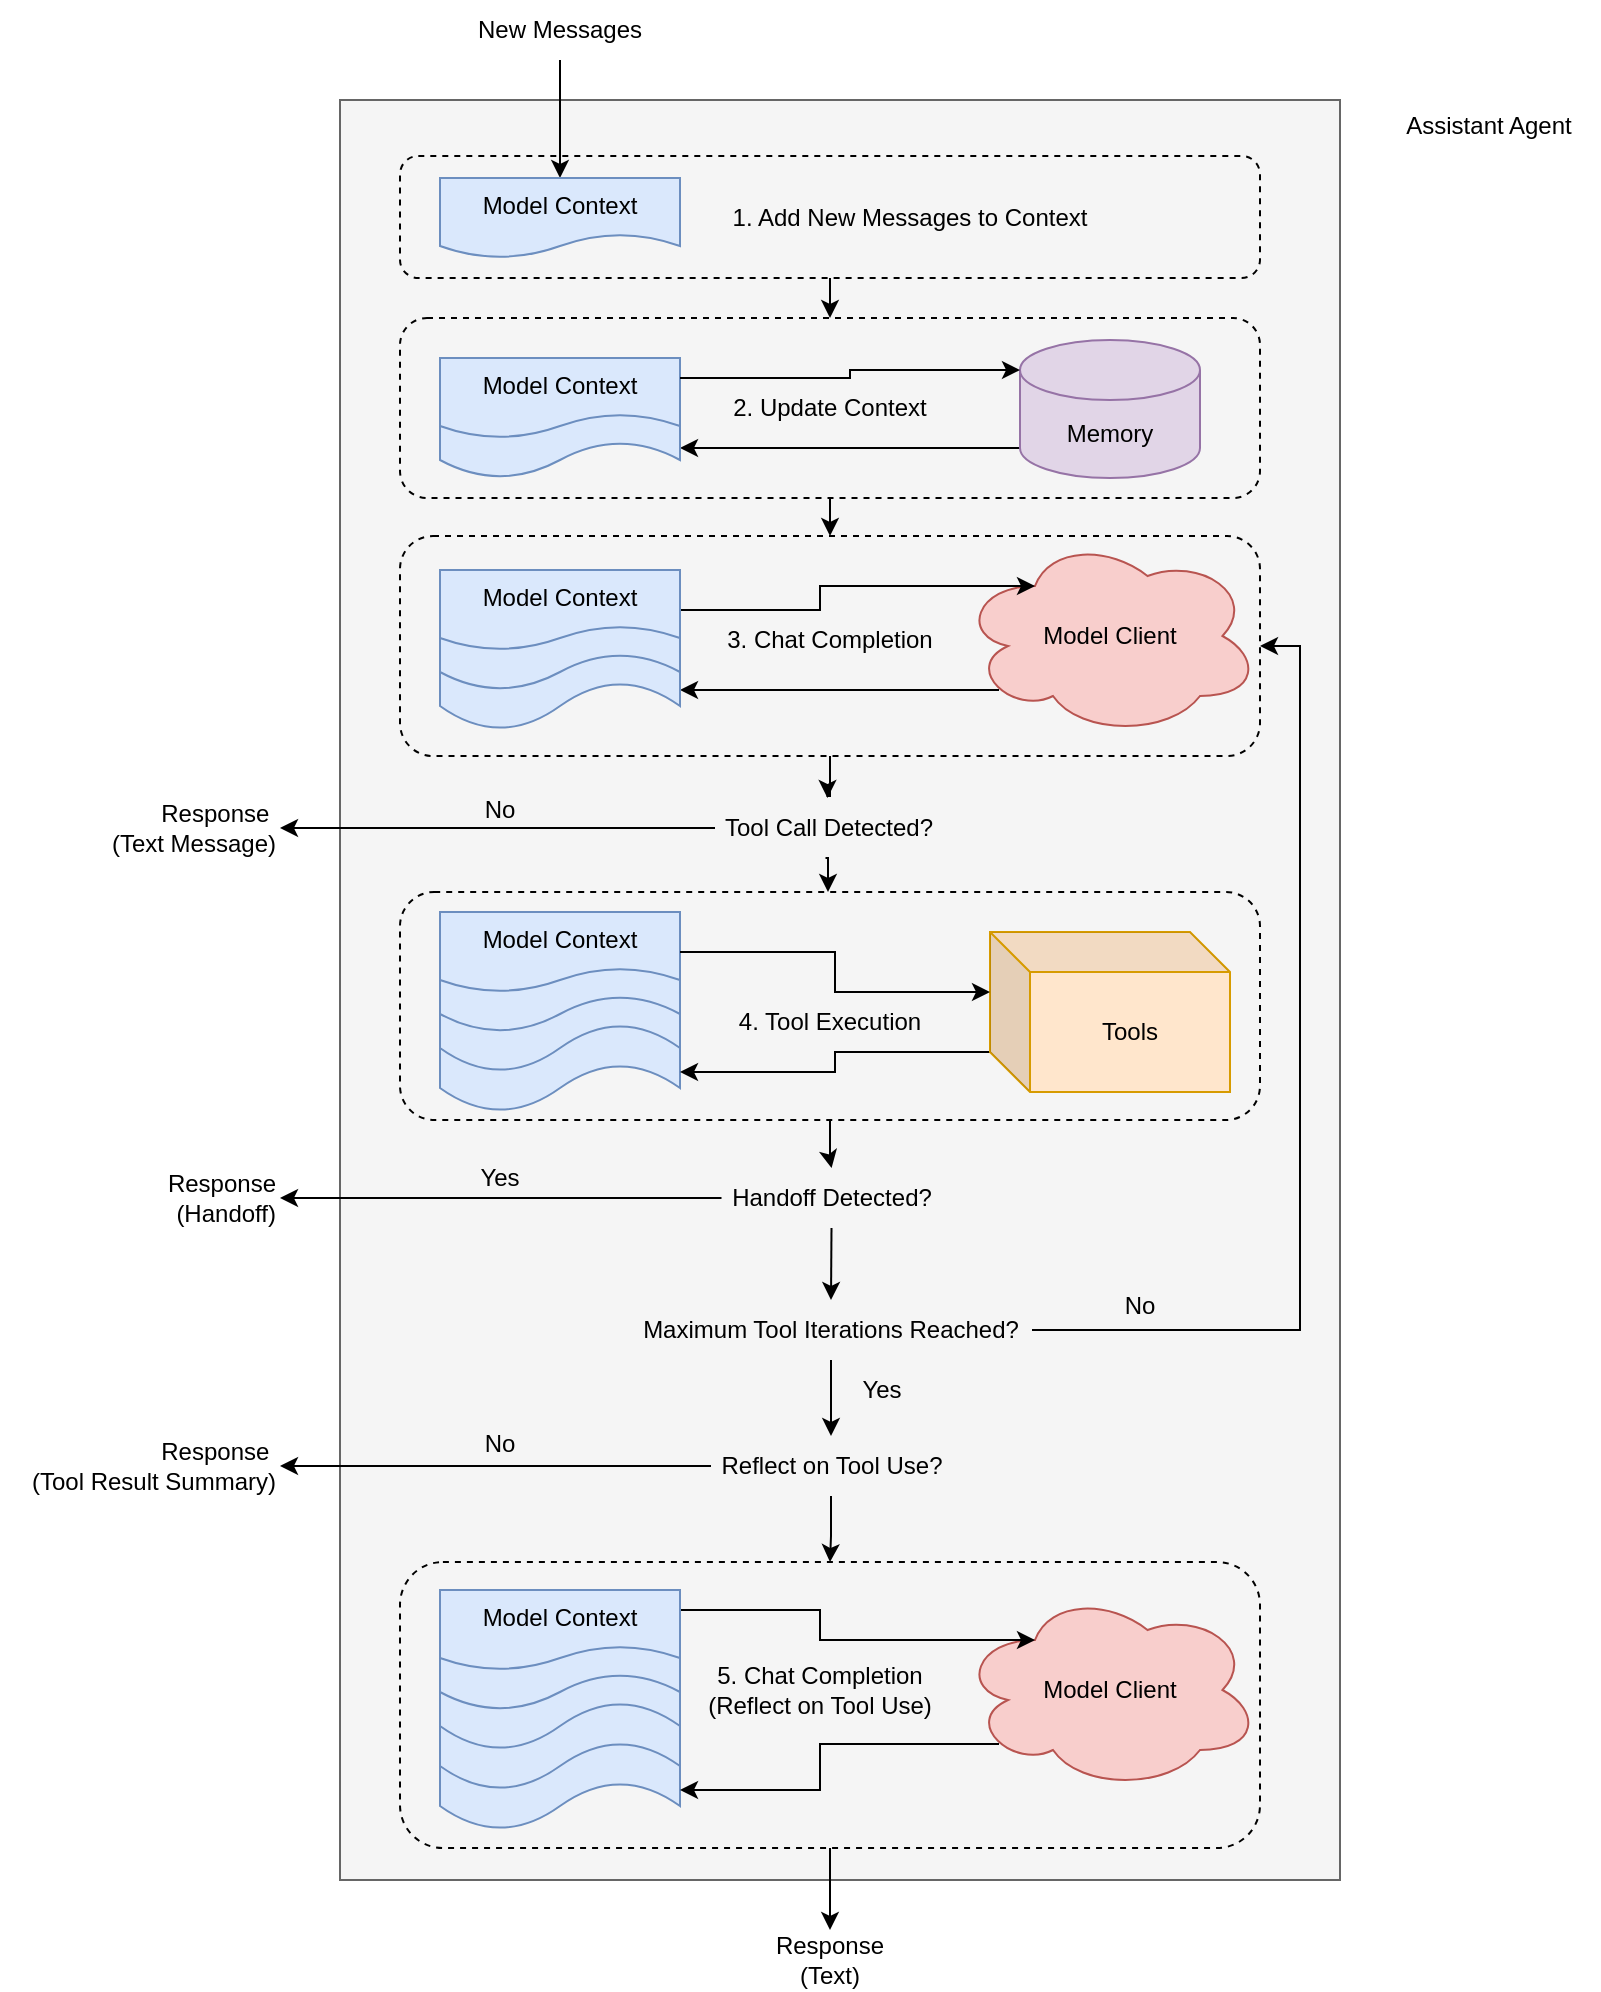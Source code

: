 <mxfile version="26.0.6">
  <diagram name="Page-1" id="bkX10E6zblEP7POKMJXw">
    <mxGraphModel dx="775" dy="621" grid="1" gridSize="10" guides="1" tooltips="1" connect="1" arrows="1" fold="1" page="1" pageScale="1" pageWidth="850" pageHeight="1100" math="0" shadow="0">
      <root>
        <mxCell id="0" />
        <mxCell id="1" parent="0" />
        <mxCell id="NpWbz43RdM9-YawIMZhB-93" value="" style="rounded=0;whiteSpace=wrap;html=1;fillColor=#f5f5f5;strokeColor=#666666;fontColor=#333333;" parent="1" vertex="1">
          <mxGeometry x="180" y="220" width="500" height="890" as="geometry" />
        </mxCell>
        <mxCell id="NpWbz43RdM9-YawIMZhB-90" value="" style="rounded=1;whiteSpace=wrap;html=1;fillColor=none;dashed=1;" parent="1" vertex="1">
          <mxGeometry x="210" y="951" width="430" height="143" as="geometry" />
        </mxCell>
        <mxCell id="NpWbz43RdM9-YawIMZhB-100" style="edgeStyle=orthogonalEdgeStyle;rounded=0;orthogonalLoop=1;jettySize=auto;html=1;exitX=0.5;exitY=1;exitDx=0;exitDy=0;entryX=0.5;entryY=0;entryDx=0;entryDy=0;" parent="1" source="NpWbz43RdM9-YawIMZhB-83" target="NpWbz43RdM9-YawIMZhB-84" edge="1">
          <mxGeometry relative="1" as="geometry" />
        </mxCell>
        <mxCell id="NpWbz43RdM9-YawIMZhB-83" value="" style="rounded=1;whiteSpace=wrap;html=1;fillColor=none;dashed=1;" parent="1" vertex="1">
          <mxGeometry x="210" y="248" width="430" height="61" as="geometry" />
        </mxCell>
        <mxCell id="NpWbz43RdM9-YawIMZhB-118" style="edgeStyle=orthogonalEdgeStyle;rounded=0;orthogonalLoop=1;jettySize=auto;html=1;exitX=0.5;exitY=1;exitDx=0;exitDy=0;entryX=0.5;entryY=0;entryDx=0;entryDy=0;" parent="1" source="NpWbz43RdM9-YawIMZhB-84" target="NpWbz43RdM9-YawIMZhB-85" edge="1">
          <mxGeometry relative="1" as="geometry" />
        </mxCell>
        <mxCell id="NpWbz43RdM9-YawIMZhB-84" value="" style="rounded=1;whiteSpace=wrap;html=1;fillColor=none;dashed=1;" parent="1" vertex="1">
          <mxGeometry x="210" y="329" width="430" height="90" as="geometry" />
        </mxCell>
        <mxCell id="NpWbz43RdM9-YawIMZhB-122" value="" style="edgeStyle=orthogonalEdgeStyle;rounded=0;orthogonalLoop=1;jettySize=auto;html=1;" parent="1" source="NpWbz43RdM9-YawIMZhB-85" target="NpWbz43RdM9-YawIMZhB-70" edge="1">
          <mxGeometry relative="1" as="geometry" />
        </mxCell>
        <mxCell id="NpWbz43RdM9-YawIMZhB-85" value="" style="rounded=1;whiteSpace=wrap;html=1;fillColor=none;dashed=1;" parent="1" vertex="1">
          <mxGeometry x="210" y="438" width="430" height="110" as="geometry" />
        </mxCell>
        <mxCell id="NpWbz43RdM9-YawIMZhB-123" value="" style="edgeStyle=orthogonalEdgeStyle;rounded=0;orthogonalLoop=1;jettySize=auto;html=1;" parent="1" source="NpWbz43RdM9-YawIMZhB-87" target="NpWbz43RdM9-YawIMZhB-111" edge="1">
          <mxGeometry relative="1" as="geometry" />
        </mxCell>
        <mxCell id="NpWbz43RdM9-YawIMZhB-87" value="" style="rounded=1;whiteSpace=wrap;html=1;fillColor=none;dashed=1;" parent="1" vertex="1">
          <mxGeometry x="210" y="616" width="430" height="114" as="geometry" />
        </mxCell>
        <mxCell id="NpWbz43RdM9-YawIMZhB-78" value="" style="edgeStyle=orthogonalEdgeStyle;rounded=0;orthogonalLoop=1;jettySize=auto;html=1;exitX=0.5;exitY=1;exitDx=0;exitDy=0;" parent="1" source="NpWbz43RdM9-YawIMZhB-90" target="NpWbz43RdM9-YawIMZhB-51" edge="1">
          <mxGeometry relative="1" as="geometry" />
        </mxCell>
        <mxCell id="NpWbz43RdM9-YawIMZhB-50" value="Model Context" style="shape=document;whiteSpace=wrap;html=1;boundedLbl=1;fillColor=#dae8fc;strokeColor=#6c8ebf;" parent="1" vertex="1">
          <mxGeometry x="230" y="1005" width="120" height="80" as="geometry" />
        </mxCell>
        <mxCell id="NpWbz43RdM9-YawIMZhB-35" value="Model Context" style="shape=document;whiteSpace=wrap;html=1;boundedLbl=1;fillColor=#dae8fc;strokeColor=#6c8ebf;" parent="1" vertex="1">
          <mxGeometry x="230" y="646" width="120" height="80" as="geometry" />
        </mxCell>
        <mxCell id="NpWbz43RdM9-YawIMZhB-16" style="edgeStyle=orthogonalEdgeStyle;rounded=0;orthogonalLoop=1;jettySize=auto;html=1;entryX=0.5;entryY=0;entryDx=0;entryDy=0;" parent="1" source="NpWbz43RdM9-YawIMZhB-3" target="NpWbz43RdM9-YawIMZhB-12" edge="1">
          <mxGeometry relative="1" as="geometry" />
        </mxCell>
        <mxCell id="NpWbz43RdM9-YawIMZhB-3" value="New Messages" style="text;html=1;align=center;verticalAlign=middle;whiteSpace=wrap;rounded=0;" parent="1" vertex="1">
          <mxGeometry x="245" y="170" width="90" height="30" as="geometry" />
        </mxCell>
        <mxCell id="NpWbz43RdM9-YawIMZhB-68" style="edgeStyle=orthogonalEdgeStyle;rounded=0;orthogonalLoop=1;jettySize=auto;html=1;exitX=0;exitY=1;exitDx=0;exitDy=-15;exitPerimeter=0;entryX=1;entryY=0.75;entryDx=0;entryDy=0;" parent="1" source="NpWbz43RdM9-YawIMZhB-6" target="NpWbz43RdM9-YawIMZhB-19" edge="1">
          <mxGeometry relative="1" as="geometry" />
        </mxCell>
        <mxCell id="NpWbz43RdM9-YawIMZhB-6" value="Memory" style="shape=cylinder3;whiteSpace=wrap;html=1;boundedLbl=1;backgroundOutline=1;size=15;fillColor=#e1d5e7;strokeColor=#9673a6;" parent="1" vertex="1">
          <mxGeometry x="520" y="340" width="90" height="69" as="geometry" />
        </mxCell>
        <mxCell id="NpWbz43RdM9-YawIMZhB-30" style="edgeStyle=orthogonalEdgeStyle;rounded=0;orthogonalLoop=1;jettySize=auto;html=1;exitX=0.13;exitY=0.77;exitDx=0;exitDy=0;exitPerimeter=0;entryX=1;entryY=0.75;entryDx=0;entryDy=0;" parent="1" source="NpWbz43RdM9-YawIMZhB-10" target="NpWbz43RdM9-YawIMZhB-29" edge="1">
          <mxGeometry relative="1" as="geometry" />
        </mxCell>
        <mxCell id="NpWbz43RdM9-YawIMZhB-10" value="Model Client" style="ellipse;shape=cloud;whiteSpace=wrap;html=1;fillColor=#f8cecc;strokeColor=#b85450;" parent="1" vertex="1">
          <mxGeometry x="490" y="438" width="150" height="100" as="geometry" />
        </mxCell>
        <mxCell id="NpWbz43RdM9-YawIMZhB-89" style="edgeStyle=orthogonalEdgeStyle;rounded=0;orthogonalLoop=1;jettySize=auto;html=1;exitX=0;exitY=0;exitDx=0;exitDy=60;exitPerimeter=0;entryX=1;entryY=0.75;entryDx=0;entryDy=0;" parent="1" source="NpWbz43RdM9-YawIMZhB-11" target="NpWbz43RdM9-YawIMZhB-35" edge="1">
          <mxGeometry relative="1" as="geometry" />
        </mxCell>
        <mxCell id="NpWbz43RdM9-YawIMZhB-11" value="Tools" style="shape=cube;whiteSpace=wrap;html=1;boundedLbl=1;backgroundOutline=1;darkOpacity=0.05;darkOpacity2=0.1;fillColor=#ffe6cc;strokeColor=#d79b00;" parent="1" vertex="1">
          <mxGeometry x="505" y="636" width="120" height="80" as="geometry" />
        </mxCell>
        <mxCell id="NpWbz43RdM9-YawIMZhB-12" value="Model Context" style="shape=document;whiteSpace=wrap;html=1;boundedLbl=1;fillColor=#dae8fc;strokeColor=#6c8ebf;" parent="1" vertex="1">
          <mxGeometry x="230" y="259" width="120" height="40" as="geometry" />
        </mxCell>
        <mxCell id="NpWbz43RdM9-YawIMZhB-17" value="1. Add New Messages to Context" style="text;html=1;align=center;verticalAlign=middle;whiteSpace=wrap;rounded=0;" parent="1" vertex="1">
          <mxGeometry x="370" y="263.5" width="190" height="30" as="geometry" />
        </mxCell>
        <mxCell id="NpWbz43RdM9-YawIMZhB-19" value="Model Context" style="shape=document;whiteSpace=wrap;html=1;boundedLbl=1;fillColor=#dae8fc;strokeColor=#6c8ebf;" parent="1" vertex="1">
          <mxGeometry x="230" y="349" width="120" height="60" as="geometry" />
        </mxCell>
        <mxCell id="NpWbz43RdM9-YawIMZhB-22" value="2. Update Context" style="text;html=1;align=center;verticalAlign=middle;whiteSpace=wrap;rounded=0;" parent="1" vertex="1">
          <mxGeometry x="370" y="359" width="110" height="30" as="geometry" />
        </mxCell>
        <mxCell id="NpWbz43RdM9-YawIMZhB-24" value="Model Context" style="shape=document;whiteSpace=wrap;html=1;boundedLbl=1;fillColor=#dae8fc;strokeColor=#6c8ebf;" parent="1" vertex="1">
          <mxGeometry x="230" y="349" width="120" height="40" as="geometry" />
        </mxCell>
        <mxCell id="NpWbz43RdM9-YawIMZhB-28" style="edgeStyle=orthogonalEdgeStyle;rounded=0;orthogonalLoop=1;jettySize=auto;html=1;entryX=0.25;entryY=0.25;entryDx=0;entryDy=0;entryPerimeter=0;" parent="1" source="NpWbz43RdM9-YawIMZhB-27" target="NpWbz43RdM9-YawIMZhB-10" edge="1">
          <mxGeometry relative="1" as="geometry" />
        </mxCell>
        <mxCell id="NpWbz43RdM9-YawIMZhB-31" value="3. Chat Completion" style="text;html=1;align=center;verticalAlign=middle;whiteSpace=wrap;rounded=0;" parent="1" vertex="1">
          <mxGeometry x="370" y="475" width="110" height="30" as="geometry" />
        </mxCell>
        <mxCell id="NpWbz43RdM9-YawIMZhB-32" value="Model Context" style="shape=document;whiteSpace=wrap;html=1;boundedLbl=1;fillColor=#dae8fc;strokeColor=#6c8ebf;" parent="1" vertex="1">
          <mxGeometry x="230" y="626" width="120" height="80" as="geometry" />
        </mxCell>
        <mxCell id="NpWbz43RdM9-YawIMZhB-33" value="Model Context" style="shape=document;whiteSpace=wrap;html=1;boundedLbl=1;fillColor=#dae8fc;strokeColor=#6c8ebf;" parent="1" vertex="1">
          <mxGeometry x="230" y="626" width="120" height="60" as="geometry" />
        </mxCell>
        <mxCell id="NpWbz43RdM9-YawIMZhB-34" value="Model Context" style="shape=document;whiteSpace=wrap;html=1;boundedLbl=1;fillColor=#dae8fc;strokeColor=#6c8ebf;" parent="1" vertex="1">
          <mxGeometry x="230" y="626" width="120" height="40" as="geometry" />
        </mxCell>
        <mxCell id="NpWbz43RdM9-YawIMZhB-38" value="4. Tool Execution" style="text;html=1;align=center;verticalAlign=middle;whiteSpace=wrap;rounded=0;" parent="1" vertex="1">
          <mxGeometry x="370" y="666" width="110" height="30" as="geometry" />
        </mxCell>
        <mxCell id="NpWbz43RdM9-YawIMZhB-40" style="edgeStyle=orthogonalEdgeStyle;rounded=0;orthogonalLoop=1;jettySize=auto;html=1;exitX=0.13;exitY=0.77;exitDx=0;exitDy=0;exitPerimeter=0;entryX=1;entryY=0.75;entryDx=0;entryDy=0;" parent="1" source="NpWbz43RdM9-YawIMZhB-41" target="NpWbz43RdM9-YawIMZhB-50" edge="1">
          <mxGeometry relative="1" as="geometry">
            <mxPoint x="370" y="1045" as="targetPoint" />
          </mxGeometry>
        </mxCell>
        <mxCell id="NpWbz43RdM9-YawIMZhB-41" value="Model Client" style="ellipse;shape=cloud;whiteSpace=wrap;html=1;fillColor=#f8cecc;strokeColor=#b85450;" parent="1" vertex="1">
          <mxGeometry x="490" y="965" width="150" height="100" as="geometry" />
        </mxCell>
        <mxCell id="NpWbz43RdM9-YawIMZhB-44" style="edgeStyle=orthogonalEdgeStyle;rounded=0;orthogonalLoop=1;jettySize=auto;html=1;entryX=0.25;entryY=0.25;entryDx=0;entryDy=0;entryPerimeter=0;exitX=1;exitY=0.25;exitDx=0;exitDy=0;" parent="1" source="NpWbz43RdM9-YawIMZhB-49" target="NpWbz43RdM9-YawIMZhB-41" edge="1">
          <mxGeometry relative="1" as="geometry">
            <mxPoint x="370" y="1005" as="sourcePoint" />
          </mxGeometry>
        </mxCell>
        <mxCell id="NpWbz43RdM9-YawIMZhB-45" value="5. Chat Completion (Reflect on Tool Use)" style="text;html=1;align=center;verticalAlign=middle;whiteSpace=wrap;rounded=0;" parent="1" vertex="1">
          <mxGeometry x="355" y="1000" width="130" height="30" as="geometry" />
        </mxCell>
        <mxCell id="NpWbz43RdM9-YawIMZhB-46" value="Model Context" style="shape=document;whiteSpace=wrap;html=1;boundedLbl=1;fillColor=#dae8fc;strokeColor=#6c8ebf;" parent="1" vertex="1">
          <mxGeometry x="230" y="985" width="120" height="80" as="geometry" />
        </mxCell>
        <mxCell id="NpWbz43RdM9-YawIMZhB-47" value="Model Context" style="shape=document;whiteSpace=wrap;html=1;boundedLbl=1;fillColor=#dae8fc;strokeColor=#6c8ebf;" parent="1" vertex="1">
          <mxGeometry x="230" y="965" width="120" height="80" as="geometry" />
        </mxCell>
        <mxCell id="NpWbz43RdM9-YawIMZhB-48" value="Model Context" style="shape=document;whiteSpace=wrap;html=1;boundedLbl=1;fillColor=#dae8fc;strokeColor=#6c8ebf;" parent="1" vertex="1">
          <mxGeometry x="230" y="965" width="120" height="60" as="geometry" />
        </mxCell>
        <mxCell id="NpWbz43RdM9-YawIMZhB-49" value="Model Context" style="shape=document;whiteSpace=wrap;html=1;boundedLbl=1;fillColor=#dae8fc;strokeColor=#6c8ebf;" parent="1" vertex="1">
          <mxGeometry x="230" y="965" width="120" height="40" as="geometry" />
        </mxCell>
        <mxCell id="NpWbz43RdM9-YawIMZhB-51" value="Response&lt;div&gt;(Text)&lt;/div&gt;" style="text;html=1;align=center;verticalAlign=middle;whiteSpace=wrap;rounded=0;" parent="1" vertex="1">
          <mxGeometry x="395" y="1135" width="60" height="30" as="geometry" />
        </mxCell>
        <mxCell id="NpWbz43RdM9-YawIMZhB-53" value="Response&amp;nbsp;&lt;div&gt;(Tool Result Summary)&lt;/div&gt;" style="text;html=1;align=right;verticalAlign=middle;whiteSpace=wrap;rounded=0;" parent="1" vertex="1">
          <mxGeometry x="10" y="888" width="140" height="30" as="geometry" />
        </mxCell>
        <mxCell id="NpWbz43RdM9-YawIMZhB-58" value="Response&amp;nbsp;&lt;div&gt;&lt;span style=&quot;background-color: initial;&quot;&gt;(Text Message)&lt;/span&gt;&lt;/div&gt;" style="text;html=1;align=right;verticalAlign=middle;whiteSpace=wrap;rounded=0;" parent="1" vertex="1">
          <mxGeometry x="10" y="569" width="140" height="30" as="geometry" />
        </mxCell>
        <mxCell id="NpWbz43RdM9-YawIMZhB-67" style="edgeStyle=orthogonalEdgeStyle;rounded=0;orthogonalLoop=1;jettySize=auto;html=1;exitX=1;exitY=0.25;exitDx=0;exitDy=0;entryX=0;entryY=0;entryDx=0;entryDy=15;entryPerimeter=0;" parent="1" source="NpWbz43RdM9-YawIMZhB-24" target="NpWbz43RdM9-YawIMZhB-6" edge="1">
          <mxGeometry relative="1" as="geometry" />
        </mxCell>
        <mxCell id="NpWbz43RdM9-YawIMZhB-29" value="Model Context" style="shape=document;whiteSpace=wrap;html=1;boundedLbl=1;fillColor=#dae8fc;strokeColor=#6c8ebf;" parent="1" vertex="1">
          <mxGeometry x="230" y="455" width="120" height="80" as="geometry" />
        </mxCell>
        <mxCell id="NpWbz43RdM9-YawIMZhB-26" value="Model Context" style="shape=document;whiteSpace=wrap;html=1;boundedLbl=1;fillColor=#dae8fc;strokeColor=#6c8ebf;" parent="1" vertex="1">
          <mxGeometry x="230" y="455" width="120" height="60" as="geometry" />
        </mxCell>
        <mxCell id="NpWbz43RdM9-YawIMZhB-27" value="Model Context" style="shape=document;whiteSpace=wrap;html=1;boundedLbl=1;fillColor=#dae8fc;strokeColor=#6c8ebf;" parent="1" vertex="1">
          <mxGeometry x="230" y="455" width="120" height="40" as="geometry" />
        </mxCell>
        <mxCell id="NpWbz43RdM9-YawIMZhB-71" style="edgeStyle=orthogonalEdgeStyle;rounded=0;orthogonalLoop=1;jettySize=auto;html=1;" parent="1" source="NpWbz43RdM9-YawIMZhB-70" target="NpWbz43RdM9-YawIMZhB-58" edge="1">
          <mxGeometry relative="1" as="geometry" />
        </mxCell>
        <mxCell id="NpWbz43RdM9-YawIMZhB-126" style="edgeStyle=orthogonalEdgeStyle;rounded=0;orthogonalLoop=1;jettySize=auto;html=1;exitX=0.5;exitY=1;exitDx=0;exitDy=0;entryX=0.5;entryY=0;entryDx=0;entryDy=0;" parent="1" edge="1">
          <mxGeometry relative="1" as="geometry">
            <mxPoint x="422.75" y="599" as="sourcePoint" />
            <mxPoint x="424" y="616" as="targetPoint" />
          </mxGeometry>
        </mxCell>
        <mxCell id="NpWbz43RdM9-YawIMZhB-70" value="Tool Call Detected?" style="text;html=1;align=center;verticalAlign=middle;whiteSpace=wrap;rounded=0;" parent="1" vertex="1">
          <mxGeometry x="367.5" y="569" width="112.5" height="30" as="geometry" />
        </mxCell>
        <mxCell id="NpWbz43RdM9-YawIMZhB-77" style="edgeStyle=orthogonalEdgeStyle;rounded=0;orthogonalLoop=1;jettySize=auto;html=1;entryX=1;entryY=0.5;entryDx=0;entryDy=0;" parent="1" source="NpWbz43RdM9-YawIMZhB-74" target="NpWbz43RdM9-YawIMZhB-53" edge="1">
          <mxGeometry relative="1" as="geometry" />
        </mxCell>
        <mxCell id="NpWbz43RdM9-YawIMZhB-124" value="" style="edgeStyle=orthogonalEdgeStyle;rounded=0;orthogonalLoop=1;jettySize=auto;html=1;entryX=0.5;entryY=0;entryDx=0;entryDy=0;" parent="1" source="NpWbz43RdM9-YawIMZhB-74" target="NpWbz43RdM9-YawIMZhB-90" edge="1">
          <mxGeometry relative="1" as="geometry" />
        </mxCell>
        <mxCell id="NpWbz43RdM9-YawIMZhB-74" value="Reflect on Tool Use?" style="text;html=1;align=center;verticalAlign=middle;whiteSpace=wrap;rounded=0;" parent="1" vertex="1">
          <mxGeometry x="365.5" y="888" width="120" height="30" as="geometry" />
        </mxCell>
        <mxCell id="NpWbz43RdM9-YawIMZhB-106" value="No" style="text;html=1;align=center;verticalAlign=middle;whiteSpace=wrap;rounded=0;" parent="1" vertex="1">
          <mxGeometry x="230" y="560" width="60" height="30" as="geometry" />
        </mxCell>
        <mxCell id="NpWbz43RdM9-YawIMZhB-107" value="No" style="text;html=1;align=center;verticalAlign=middle;whiteSpace=wrap;rounded=0;" parent="1" vertex="1">
          <mxGeometry x="230" y="877" width="60" height="30" as="geometry" />
        </mxCell>
        <mxCell id="NpWbz43RdM9-YawIMZhB-110" style="edgeStyle=orthogonalEdgeStyle;rounded=0;orthogonalLoop=1;jettySize=auto;html=1;exitX=1;exitY=0.5;exitDx=0;exitDy=0;entryX=0;entryY=0;entryDx=0;entryDy=30;entryPerimeter=0;" parent="1" source="NpWbz43RdM9-YawIMZhB-34" target="NpWbz43RdM9-YawIMZhB-11" edge="1">
          <mxGeometry relative="1" as="geometry" />
        </mxCell>
        <mxCell id="NpWbz43RdM9-YawIMZhB-113" style="edgeStyle=orthogonalEdgeStyle;rounded=0;orthogonalLoop=1;jettySize=auto;html=1;entryX=1;entryY=0.5;entryDx=0;entryDy=0;" parent="1" source="NpWbz43RdM9-YawIMZhB-111" target="NpWbz43RdM9-YawIMZhB-112" edge="1">
          <mxGeometry relative="1" as="geometry" />
        </mxCell>
        <mxCell id="NpWbz43RdM9-YawIMZhB-117" style="edgeStyle=orthogonalEdgeStyle;rounded=0;orthogonalLoop=1;jettySize=auto;html=1;exitX=0.5;exitY=1;exitDx=0;exitDy=0;entryX=0.5;entryY=0;entryDx=0;entryDy=0;" parent="1" source="ajhwLJHiypqY-D0M9j8j-1" target="NpWbz43RdM9-YawIMZhB-74" edge="1">
          <mxGeometry relative="1" as="geometry" />
        </mxCell>
        <mxCell id="ajhwLJHiypqY-D0M9j8j-2" style="edgeStyle=orthogonalEdgeStyle;rounded=0;orthogonalLoop=1;jettySize=auto;html=1;exitX=0.5;exitY=1;exitDx=0;exitDy=0;entryX=0.5;entryY=0;entryDx=0;entryDy=0;" edge="1" parent="1" source="NpWbz43RdM9-YawIMZhB-111" target="ajhwLJHiypqY-D0M9j8j-1">
          <mxGeometry relative="1" as="geometry" />
        </mxCell>
        <mxCell id="NpWbz43RdM9-YawIMZhB-111" value="Handoff Detected?" style="text;html=1;align=center;verticalAlign=middle;whiteSpace=wrap;rounded=0;shadow=1;" parent="1" vertex="1">
          <mxGeometry x="370.75" y="754" width="110" height="30" as="geometry" />
        </mxCell>
        <mxCell id="NpWbz43RdM9-YawIMZhB-112" value="Response&lt;div&gt;(Handoff)&lt;/div&gt;" style="text;html=1;align=right;verticalAlign=middle;whiteSpace=wrap;rounded=0;" parent="1" vertex="1">
          <mxGeometry x="90" y="754" width="60" height="30" as="geometry" />
        </mxCell>
        <mxCell id="NpWbz43RdM9-YawIMZhB-115" value="Yes" style="text;html=1;align=center;verticalAlign=middle;whiteSpace=wrap;rounded=0;" parent="1" vertex="1">
          <mxGeometry x="230" y="744" width="60" height="30" as="geometry" />
        </mxCell>
        <mxCell id="NpWbz43RdM9-YawIMZhB-127" value="Assistant Agent" style="text;html=1;align=center;verticalAlign=middle;whiteSpace=wrap;rounded=0;" parent="1" vertex="1">
          <mxGeometry x="700" y="218" width="109.25" height="30" as="geometry" />
        </mxCell>
        <mxCell id="ajhwLJHiypqY-D0M9j8j-7" style="edgeStyle=orthogonalEdgeStyle;rounded=0;orthogonalLoop=1;jettySize=auto;html=1;entryX=1;entryY=0.5;entryDx=0;entryDy=0;" edge="1" parent="1" source="ajhwLJHiypqY-D0M9j8j-1" target="NpWbz43RdM9-YawIMZhB-85">
          <mxGeometry relative="1" as="geometry">
            <Array as="points">
              <mxPoint x="660" y="835" />
              <mxPoint x="660" y="493" />
            </Array>
          </mxGeometry>
        </mxCell>
        <mxCell id="ajhwLJHiypqY-D0M9j8j-1" value="Maximum Tool Iterations Reached?" style="text;html=1;align=center;verticalAlign=middle;whiteSpace=wrap;rounded=0;" vertex="1" parent="1">
          <mxGeometry x="325" y="820" width="201" height="30" as="geometry" />
        </mxCell>
        <mxCell id="ajhwLJHiypqY-D0M9j8j-3" value="Yes" style="text;html=1;align=center;verticalAlign=middle;whiteSpace=wrap;rounded=0;" vertex="1" parent="1">
          <mxGeometry x="420.75" y="850" width="60" height="30" as="geometry" />
        </mxCell>
        <mxCell id="ajhwLJHiypqY-D0M9j8j-5" value="No" style="text;html=1;align=center;verticalAlign=middle;whiteSpace=wrap;rounded=0;" vertex="1" parent="1">
          <mxGeometry x="550" y="808" width="60" height="30" as="geometry" />
        </mxCell>
      </root>
    </mxGraphModel>
  </diagram>
</mxfile>
